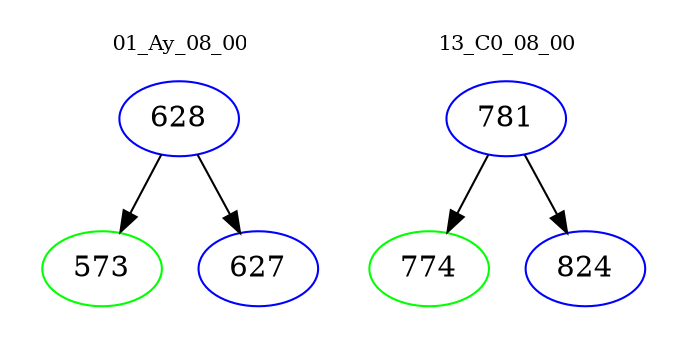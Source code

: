 digraph{
subgraph cluster_0 {
color = white
label = "01_Ay_08_00";
fontsize=10;
T0_628 [label="628", color="blue"]
T0_628 -> T0_573 [color="black"]
T0_573 [label="573", color="green"]
T0_628 -> T0_627 [color="black"]
T0_627 [label="627", color="blue"]
}
subgraph cluster_1 {
color = white
label = "13_C0_08_00";
fontsize=10;
T1_781 [label="781", color="blue"]
T1_781 -> T1_774 [color="black"]
T1_774 [label="774", color="green"]
T1_781 -> T1_824 [color="black"]
T1_824 [label="824", color="blue"]
}
}
